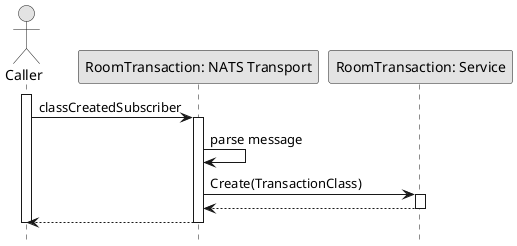 @startuml SubscribeClassCreated

skinparam ConditionStyle hline
skinparam Monochrome true
skinparam Shadowing false
hide footbox

actor Caller
participant "RoomTransaction: NATS Transport" as RoomTransactionNATSTransport
participant "RoomTransaction: Service" as RoomTransactionService

activate Caller

Caller->RoomTransactionNATSTransport: classCreatedSubscriber
activate RoomTransactionNATSTransport
RoomTransactionNATSTransport->RoomTransactionNATSTransport: parse message
RoomTransactionNATSTransport->RoomTransactionService: Create(TransactionClass)
activate RoomTransactionService
RoomTransactionService-->RoomTransactionNATSTransport
deactivate RoomTransactionService
RoomTransactionNATSTransport-->Caller
deactivate RoomTransactionNATSTransport

deactivate Caller

@enduml